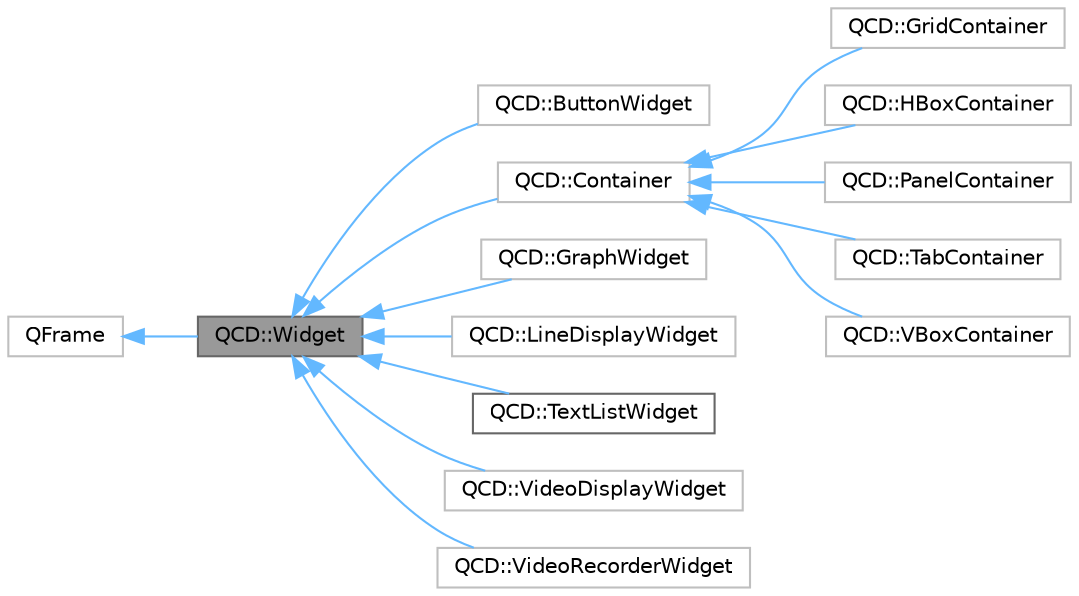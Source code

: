 digraph "QCD::Widget"
{
 // LATEX_PDF_SIZE
  bgcolor="transparent";
  edge [fontname=Helvetica,fontsize=10,labelfontname=Helvetica,labelfontsize=10];
  node [fontname=Helvetica,fontsize=10,shape=box,height=0.2,width=0.4];
  rankdir="LR";
  Node1 [label="QCD::Widget",height=0.2,width=0.4,color="gray40", fillcolor="grey60", style="filled", fontcolor="black",tooltip="Base class for all QCD custom widget."];
  Node2 -> Node1 [dir="back",color="steelblue1",style="solid"];
  Node2 [label="QFrame",height=0.2,width=0.4,color="grey75", fillcolor="white", style="filled",tooltip=" "];
  Node1 -> Node3 [dir="back",color="steelblue1",style="solid"];
  Node3 [label="QCD::ButtonWidget",height=0.2,width=0.4,color="grey75", fillcolor="white", style="filled",URL="$classQCD_1_1ButtonWidget.html",tooltip=" "];
  Node1 -> Node4 [dir="back",color="steelblue1",style="solid"];
  Node4 [label="QCD::Container",height=0.2,width=0.4,color="grey75", fillcolor="white", style="filled",URL="$classQCD_1_1Container.html",tooltip=" "];
  Node4 -> Node5 [dir="back",color="steelblue1",style="solid"];
  Node5 [label="QCD::GridContainer",height=0.2,width=0.4,color="grey75", fillcolor="white", style="filled",URL="$classQCD_1_1GridContainer.html",tooltip=" "];
  Node4 -> Node6 [dir="back",color="steelblue1",style="solid"];
  Node6 [label="QCD::HBoxContainer",height=0.2,width=0.4,color="grey75", fillcolor="white", style="filled",URL="$classQCD_1_1HBoxContainer.html",tooltip=" "];
  Node4 -> Node7 [dir="back",color="steelblue1",style="solid"];
  Node7 [label="QCD::PanelContainer",height=0.2,width=0.4,color="grey75", fillcolor="white", style="filled",URL="$classQCD_1_1PanelContainer.html",tooltip=" "];
  Node4 -> Node8 [dir="back",color="steelblue1",style="solid"];
  Node8 [label="QCD::TabContainer",height=0.2,width=0.4,color="grey75", fillcolor="white", style="filled",URL="$classQCD_1_1TabContainer.html",tooltip=" "];
  Node4 -> Node9 [dir="back",color="steelblue1",style="solid"];
  Node9 [label="QCD::VBoxContainer",height=0.2,width=0.4,color="grey75", fillcolor="white", style="filled",URL="$classQCD_1_1VBoxContainer.html",tooltip=" "];
  Node1 -> Node10 [dir="back",color="steelblue1",style="solid"];
  Node10 [label="QCD::GraphWidget",height=0.2,width=0.4,color="grey75", fillcolor="white", style="filled",URL="$classQCD_1_1GraphWidget.html",tooltip=" "];
  Node1 -> Node11 [dir="back",color="steelblue1",style="solid"];
  Node11 [label="QCD::LineDisplayWidget",height=0.2,width=0.4,color="grey75", fillcolor="white", style="filled",URL="$classQCD_1_1LineDisplayWidget.html",tooltip=" "];
  Node1 -> Node12 [dir="back",color="steelblue1",style="solid"];
  Node12 [label="QCD::TextListWidget",height=0.2,width=0.4,color="gray40", fillcolor="white", style="filled",URL="$classQCD_1_1TextListWidget.html",tooltip="QCD Widget that displays a selection of lines of data."];
  Node1 -> Node13 [dir="back",color="steelblue1",style="solid"];
  Node13 [label="QCD::VideoDisplayWidget",height=0.2,width=0.4,color="grey75", fillcolor="white", style="filled",URL="$classQCD_1_1VideoDisplayWidget.html",tooltip=" "];
  Node1 -> Node14 [dir="back",color="steelblue1",style="solid"];
  Node14 [label="QCD::VideoRecorderWidget",height=0.2,width=0.4,color="grey75", fillcolor="white", style="filled",URL="$classQCD_1_1VideoRecorderWidget.html",tooltip=" "];
}
